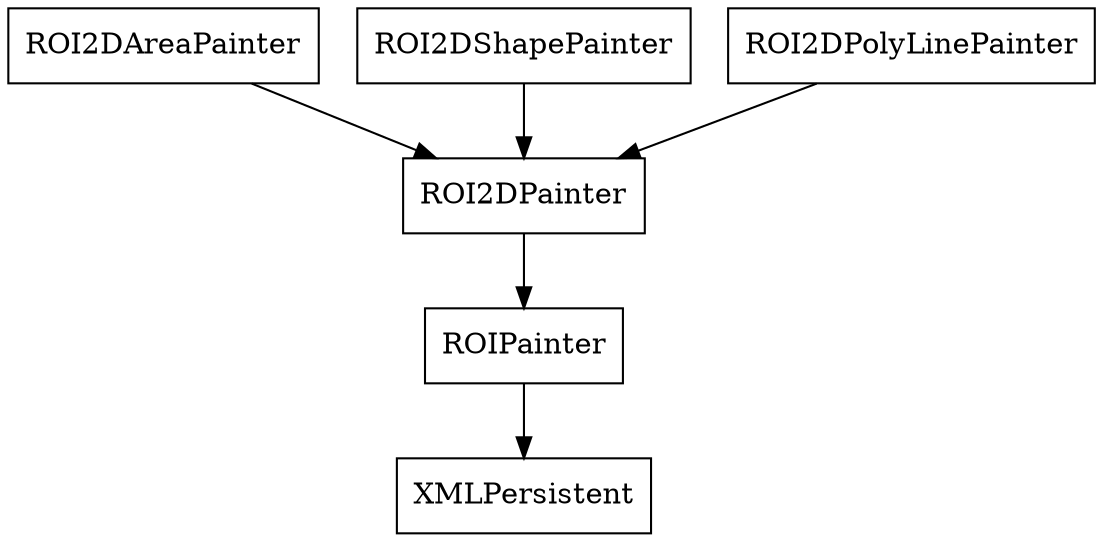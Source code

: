 digraph inheritance {
	nslimit=20;
	margin=0;

        "XMLPersistent" [shape=rectangle]
        "ROIPainter" [shape=rectangle]
        "ROI2DPainter" [shape=rectangle]
        "ROI2DAreaPainter" [shape=rectangle]
        "ROI2DShapePainter" [shape=rectangle]
        "ROI2DPolyLinePainter" [shape=rectangle]

        "ROIPainter" -> "XMLPersistent"
        "ROI2DPainter" -> "ROIPainter"
        "ROI2DAreaPainter" -> "ROI2DPainter"
        "ROI2DShapePainter" -> "ROI2DPainter"
        "ROI2DPolyLinePainter" -> "ROI2DPainter"
}